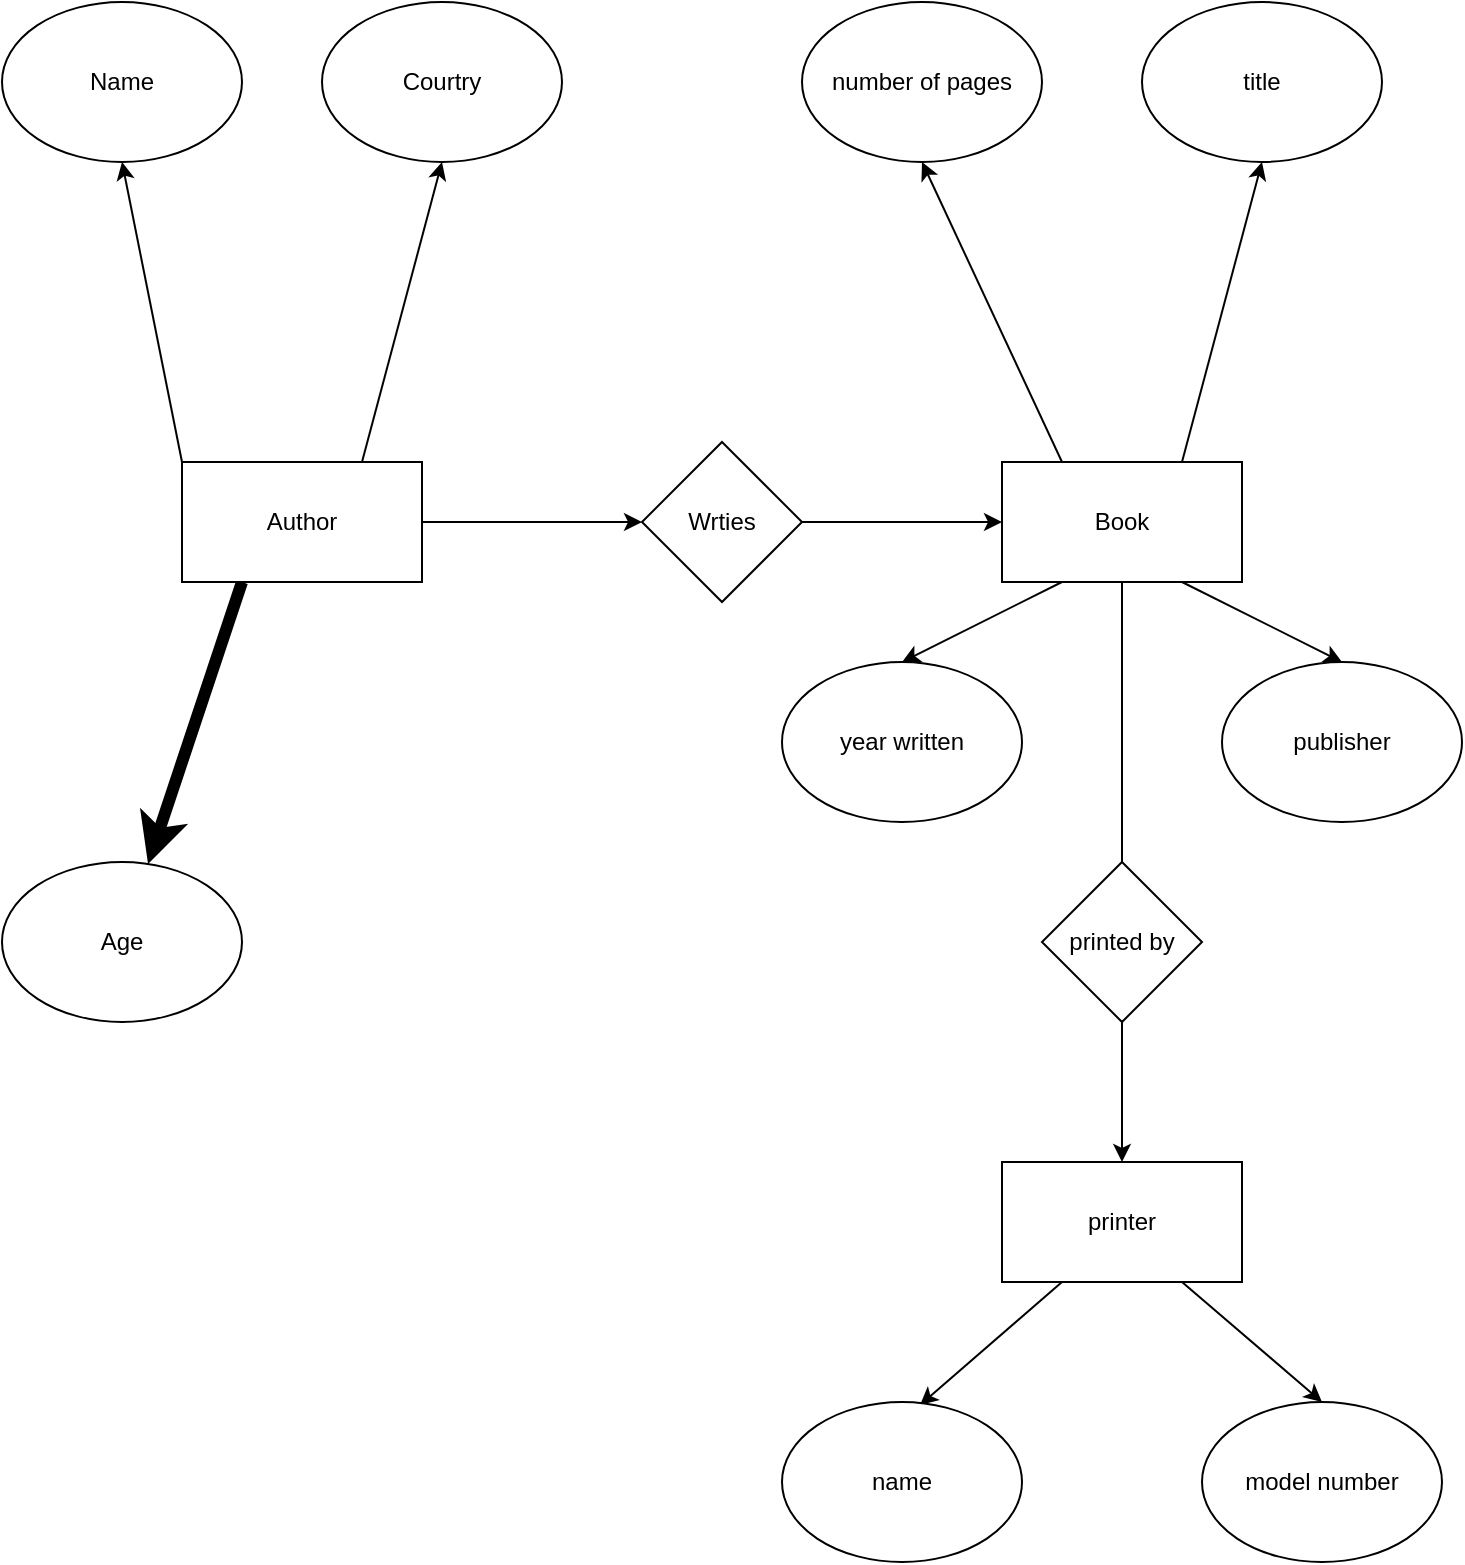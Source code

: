 <mxfile>
    <diagram id="JFCln02qIyFskISfFZOx" name="Page-1">
        <mxGraphModel dx="1776" dy="1169" grid="1" gridSize="10" guides="1" tooltips="1" connect="1" arrows="1" fold="1" page="1" pageScale="1" pageWidth="850" pageHeight="1100" math="0" shadow="0">
            <root>
                <mxCell id="0"/>
                <mxCell id="1" parent="0"/>
                <mxCell id="5" value="" style="edgeStyle=none;html=1;" edge="1" parent="1" source="2" target="4">
                    <mxGeometry relative="1" as="geometry"/>
                </mxCell>
                <mxCell id="9" style="edgeStyle=none;html=1;exitX=0;exitY=0;exitDx=0;exitDy=0;entryX=0.5;entryY=1;entryDx=0;entryDy=0;" edge="1" parent="1" source="2" target="7">
                    <mxGeometry relative="1" as="geometry"/>
                </mxCell>
                <mxCell id="10" style="edgeStyle=none;html=1;exitX=0.75;exitY=0;exitDx=0;exitDy=0;entryX=0.5;entryY=1;entryDx=0;entryDy=0;" edge="1" parent="1" source="2" target="8">
                    <mxGeometry relative="1" as="geometry"/>
                </mxCell>
                <mxCell id="20" style="edgeStyle=none;html=1;exitX=0.25;exitY=1;exitDx=0;exitDy=0;strokeWidth=6;" edge="1" parent="1" source="2" target="19">
                    <mxGeometry relative="1" as="geometry"/>
                </mxCell>
                <mxCell id="2" value="Author" style="rounded=0;whiteSpace=wrap;html=1;" vertex="1" parent="1">
                    <mxGeometry x="170" y="440" width="120" height="60" as="geometry"/>
                </mxCell>
                <mxCell id="12" style="edgeStyle=none;html=1;exitX=0.75;exitY=0;exitDx=0;exitDy=0;entryX=0.5;entryY=1;entryDx=0;entryDy=0;" edge="1" parent="1" source="3" target="11">
                    <mxGeometry relative="1" as="geometry"/>
                </mxCell>
                <mxCell id="14" style="edgeStyle=none;html=1;exitX=0.25;exitY=0;exitDx=0;exitDy=0;entryX=0.5;entryY=1;entryDx=0;entryDy=0;" edge="1" parent="1" source="3" target="13">
                    <mxGeometry relative="1" as="geometry"/>
                </mxCell>
                <mxCell id="16" style="edgeStyle=none;html=1;exitX=0.75;exitY=1;exitDx=0;exitDy=0;entryX=0.5;entryY=0;entryDx=0;entryDy=0;" edge="1" parent="1" source="3" target="15">
                    <mxGeometry relative="1" as="geometry"/>
                </mxCell>
                <mxCell id="18" style="edgeStyle=none;html=1;exitX=0.25;exitY=1;exitDx=0;exitDy=0;entryX=0.5;entryY=0;entryDx=0;entryDy=0;" edge="1" parent="1" source="3" target="17">
                    <mxGeometry relative="1" as="geometry"/>
                </mxCell>
                <mxCell id="22" style="edgeStyle=none;html=1;exitX=0.5;exitY=1;exitDx=0;exitDy=0;startArrow=none;" edge="1" parent="1" source="27" target="21">
                    <mxGeometry relative="1" as="geometry"/>
                </mxCell>
                <mxCell id="3" value="Book&lt;br&gt;" style="rounded=0;whiteSpace=wrap;html=1;" vertex="1" parent="1">
                    <mxGeometry x="580" y="440" width="120" height="60" as="geometry"/>
                </mxCell>
                <mxCell id="6" value="" style="edgeStyle=none;html=1;" edge="1" parent="1" source="4" target="3">
                    <mxGeometry relative="1" as="geometry"/>
                </mxCell>
                <mxCell id="4" value="Wrties" style="rhombus;whiteSpace=wrap;html=1;" vertex="1" parent="1">
                    <mxGeometry x="400" y="430" width="80" height="80" as="geometry"/>
                </mxCell>
                <mxCell id="7" value="Name" style="ellipse;whiteSpace=wrap;html=1;" vertex="1" parent="1">
                    <mxGeometry x="80" y="210" width="120" height="80" as="geometry"/>
                </mxCell>
                <mxCell id="8" value="Courtry" style="ellipse;whiteSpace=wrap;html=1;" vertex="1" parent="1">
                    <mxGeometry x="240" y="210" width="120" height="80" as="geometry"/>
                </mxCell>
                <mxCell id="11" value="title" style="ellipse;whiteSpace=wrap;html=1;" vertex="1" parent="1">
                    <mxGeometry x="650" y="210" width="120" height="80" as="geometry"/>
                </mxCell>
                <mxCell id="13" value="number of pages" style="ellipse;whiteSpace=wrap;html=1;" vertex="1" parent="1">
                    <mxGeometry x="480" y="210" width="120" height="80" as="geometry"/>
                </mxCell>
                <mxCell id="15" value="publisher" style="ellipse;whiteSpace=wrap;html=1;" vertex="1" parent="1">
                    <mxGeometry x="690" y="540" width="120" height="80" as="geometry"/>
                </mxCell>
                <mxCell id="17" value="year written" style="ellipse;whiteSpace=wrap;html=1;" vertex="1" parent="1">
                    <mxGeometry x="470" y="540" width="120" height="80" as="geometry"/>
                </mxCell>
                <mxCell id="19" value="Age&lt;br&gt;" style="ellipse;whiteSpace=wrap;html=1;" vertex="1" parent="1">
                    <mxGeometry x="80" y="640" width="120" height="80" as="geometry"/>
                </mxCell>
                <mxCell id="25" style="edgeStyle=none;html=1;exitX=0.25;exitY=1;exitDx=0;exitDy=0;entryX=0.575;entryY=0.019;entryDx=0;entryDy=0;entryPerimeter=0;" edge="1" parent="1" source="21" target="23">
                    <mxGeometry relative="1" as="geometry"/>
                </mxCell>
                <mxCell id="26" style="edgeStyle=none;html=1;exitX=0.75;exitY=1;exitDx=0;exitDy=0;entryX=0.5;entryY=0;entryDx=0;entryDy=0;" edge="1" parent="1" source="21" target="24">
                    <mxGeometry relative="1" as="geometry"/>
                </mxCell>
                <mxCell id="21" value="printer" style="rounded=0;whiteSpace=wrap;html=1;" vertex="1" parent="1">
                    <mxGeometry x="580" y="790" width="120" height="60" as="geometry"/>
                </mxCell>
                <mxCell id="23" value="name" style="ellipse;whiteSpace=wrap;html=1;" vertex="1" parent="1">
                    <mxGeometry x="470" y="910" width="120" height="80" as="geometry"/>
                </mxCell>
                <mxCell id="24" value="model number" style="ellipse;whiteSpace=wrap;html=1;" vertex="1" parent="1">
                    <mxGeometry x="680" y="910" width="120" height="80" as="geometry"/>
                </mxCell>
                <mxCell id="28" value="" style="edgeStyle=none;html=1;exitX=0.5;exitY=1;exitDx=0;exitDy=0;endArrow=none;" edge="1" parent="1" source="3" target="27">
                    <mxGeometry relative="1" as="geometry">
                        <mxPoint x="640" y="500" as="sourcePoint"/>
                        <mxPoint x="630.938" y="790" as="targetPoint"/>
                    </mxGeometry>
                </mxCell>
                <mxCell id="27" value="printed by" style="rhombus;whiteSpace=wrap;html=1;" vertex="1" parent="1">
                    <mxGeometry x="600" y="640" width="80" height="80" as="geometry"/>
                </mxCell>
            </root>
        </mxGraphModel>
    </diagram>
</mxfile>